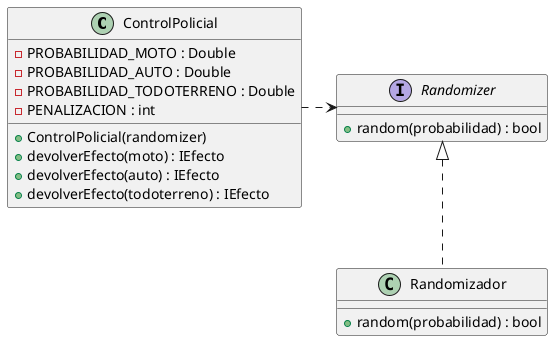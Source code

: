 @startuml

class ControlPolicial {
    -  PROBABILIDAD_MOTO : Double
    -  PROBABILIDAD_AUTO : Double
    -  PROBABILIDAD_TODOTERRENO : Double
    -  PENALIZACION : int
    +  ControlPolicial(randomizer)
    +  devolverEfecto(moto) : IEfecto
    +  devolverEfecto(auto) : IEfecto
    +  devolverEfecto(todoterreno) : IEfecto
}

interface Randomizer {
    + random(probabilidad) : bool
}

class Randomizador {
    + random(probabilidad) : bool
}

ControlPolicial .> Randomizer
Randomizer <|.. Randomizador